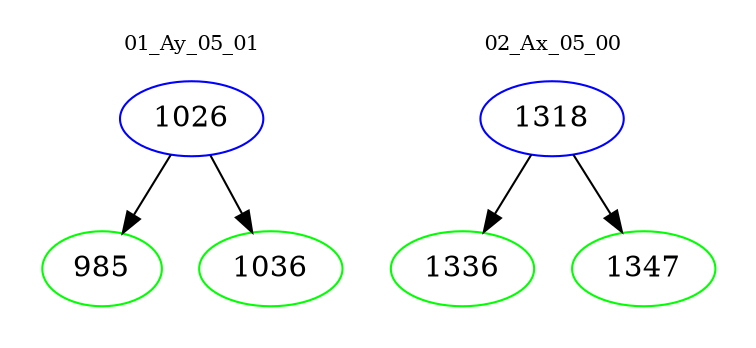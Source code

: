 digraph{
subgraph cluster_0 {
color = white
label = "01_Ay_05_01";
fontsize=10;
T0_1026 [label="1026", color="blue"]
T0_1026 -> T0_985 [color="black"]
T0_985 [label="985", color="green"]
T0_1026 -> T0_1036 [color="black"]
T0_1036 [label="1036", color="green"]
}
subgraph cluster_1 {
color = white
label = "02_Ax_05_00";
fontsize=10;
T1_1318 [label="1318", color="blue"]
T1_1318 -> T1_1336 [color="black"]
T1_1336 [label="1336", color="green"]
T1_1318 -> T1_1347 [color="black"]
T1_1347 [label="1347", color="green"]
}
}
